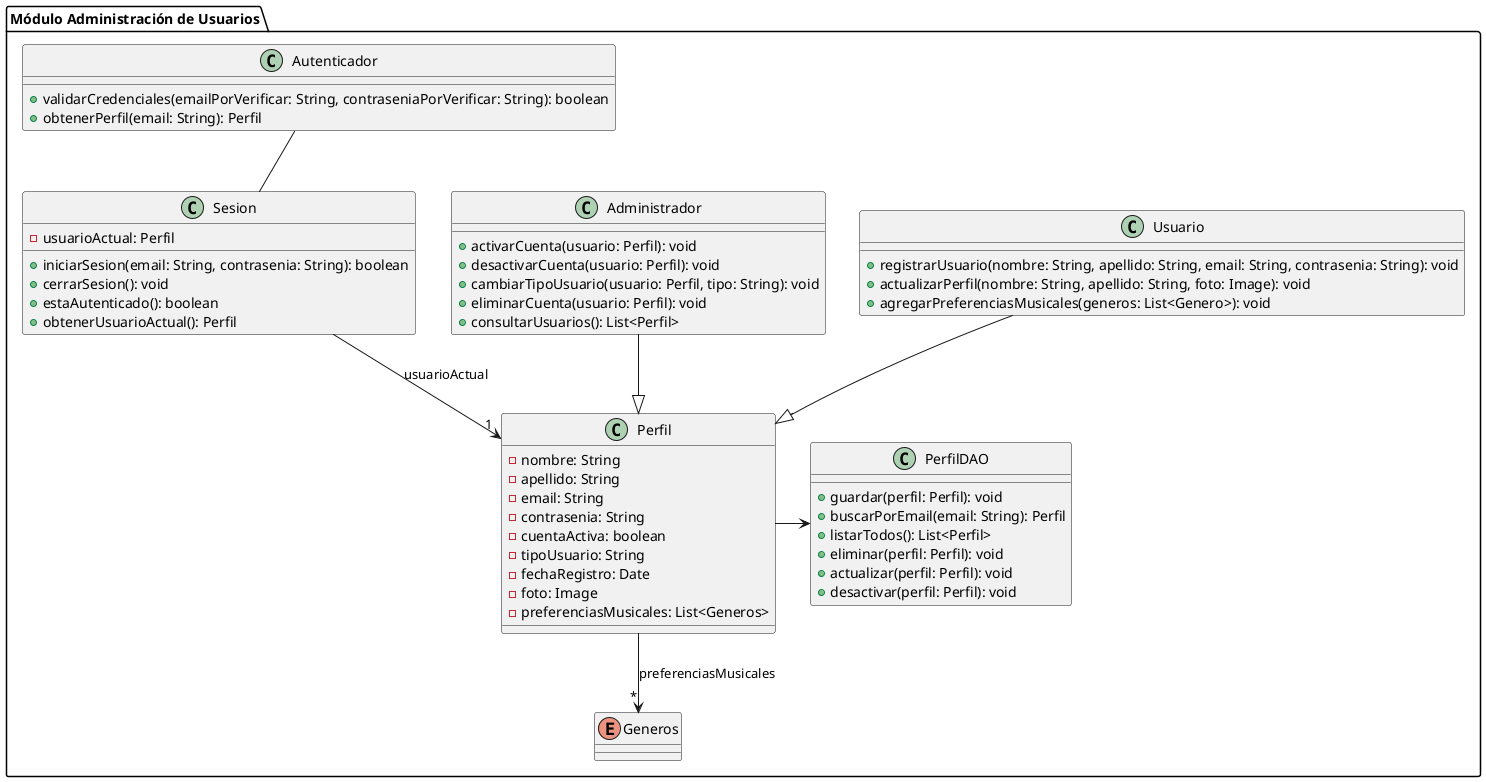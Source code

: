 @startuml

package "Módulo Administración de Usuarios" {

class Perfil {
- nombre: String
- apellido: String
- email: String
- contrasenia: String
- cuentaActiva: boolean
- tipoUsuario: String
- fechaRegistro: Date
- foto: Image
- preferenciasMusicales: List<Generos>
}

class Usuario {
+ registrarUsuario(nombre: String, apellido: String, email: String, contrasenia: String): void
+ actualizarPerfil(nombre: String, apellido: String, foto: Image): void
+ agregarPreferenciasMusicales(generos: List<Genero>): void
}

class Administrador {
+ activarCuenta(usuario: Perfil): void
+ desactivarCuenta(usuario: Perfil): void
+ cambiarTipoUsuario(usuario: Perfil, tipo: String): void
+ eliminarCuenta(usuario: Perfil): void
+ consultarUsuarios(): List<Perfil>
}

class Autenticador {
+ validarCredenciales(emailPorVerificar: String, contraseniaPorVerificar: String): boolean
+ obtenerPerfil(email: String): Perfil
}

class Sesion {
- usuarioActual: Perfil
+ iniciarSesion(email: String, contrasenia: String): boolean
+ cerrarSesion(): void
+ estaAutenticado(): boolean
+ obtenerUsuarioActual(): Perfil
}

enum Generos {
}


class PerfilDAO {
+ guardar(perfil: Perfil): void
+ buscarPorEmail(email: String): Perfil
+ listarTodos(): List<Perfil>
+ eliminar(perfil: Perfil): void
+ actualizar(perfil: Perfil): void
+ desactivar(perfil: Perfil): void
}

Autenticador --  Sesion
Sesion --> "1" Perfil: usuarioActual
Perfil --> "*" Generos : preferenciasMusicales
Usuario --|> Perfil
Administrador --|> Perfil
Perfil -> PerfilDAO


}

@enduml